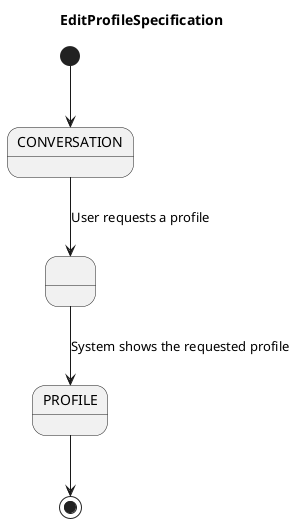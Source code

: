 @startuml EditProfileSpecification

title EditProfileSpecification

state CONVERSATION
state PROFILE
state WAITING_PROFILE as " "


[*] --> CONVERSATION
CONVERSATION --> WAITING_PROFILE: User requests a profile
WAITING_PROFILE --> PROFILE: System shows the requested profile
PROFILE --> [*]


@enduml